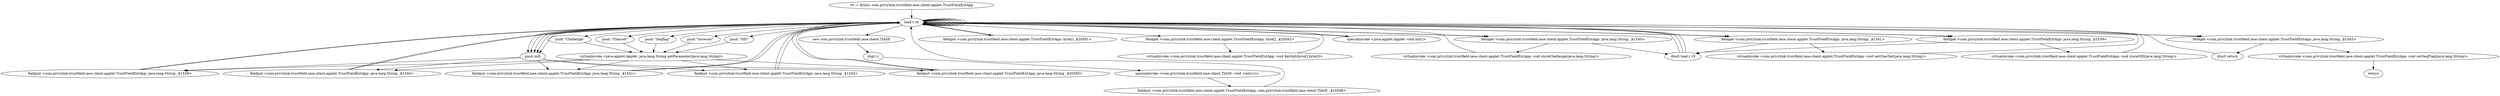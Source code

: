 digraph "" {
    "r0 := @this: com.privylink.trustfield.iase.client.applet.TrustFieldExtApp"
    "load.r r0"
    "r0 := @this: com.privylink.trustfield.iase.client.applet.TrustFieldExtApp"->"load.r r0";
    "push null"
    "load.r r0"->"push null";
    "fieldput <com.privylink.trustfield.iase.client.applet.TrustFieldExtApp: java.lang.String _$1539>"
    "push null"->"fieldput <com.privylink.trustfield.iase.client.applet.TrustFieldExtApp: java.lang.String _$1539>";
    "fieldput <com.privylink.trustfield.iase.client.applet.TrustFieldExtApp: java.lang.String _$1539>"->"load.r r0";
    "load.r r0"->"push null";
    "fieldput <com.privylink.trustfield.iase.client.applet.TrustFieldExtApp: java.lang.String _$1540>"
    "push null"->"fieldput <com.privylink.trustfield.iase.client.applet.TrustFieldExtApp: java.lang.String _$1540>";
    "fieldput <com.privylink.trustfield.iase.client.applet.TrustFieldExtApp: java.lang.String _$1540>"->"load.r r0";
    "load.r r0"->"push null";
    "fieldput <com.privylink.trustfield.iase.client.applet.TrustFieldExtApp: java.lang.String _$1541>"
    "push null"->"fieldput <com.privylink.trustfield.iase.client.applet.TrustFieldExtApp: java.lang.String _$1541>";
    "fieldput <com.privylink.trustfield.iase.client.applet.TrustFieldExtApp: java.lang.String _$1541>"->"load.r r0";
    "load.r r0"->"push null";
    "fieldput <com.privylink.trustfield.iase.client.applet.TrustFieldExtApp: java.lang.String _$1543>"
    "push null"->"fieldput <com.privylink.trustfield.iase.client.applet.TrustFieldExtApp: java.lang.String _$1543>";
    "fieldput <com.privylink.trustfield.iase.client.applet.TrustFieldExtApp: java.lang.String _$1543>"->"load.r r0";
    "load.r r0"->"push null";
    "fieldput <com.privylink.trustfield.iase.client.applet.TrustFieldExtApp: java.lang.String _$20590>"
    "push null"->"fieldput <com.privylink.trustfield.iase.client.applet.TrustFieldExtApp: java.lang.String _$20590>";
    "fieldput <com.privylink.trustfield.iase.client.applet.TrustFieldExtApp: java.lang.String _$20590>"->"load.r r0";
    "load.r r0"->"load.r r0";
    "push \"SID\""
    "load.r r0"->"push \"SID\"";
    "virtualinvoke <java.applet.Applet: java.lang.String getParameter(java.lang.String)>"
    "push \"SID\""->"virtualinvoke <java.applet.Applet: java.lang.String getParameter(java.lang.String)>";
    "virtualinvoke <java.applet.Applet: java.lang.String getParameter(java.lang.String)>"->"fieldput <com.privylink.trustfield.iase.client.applet.TrustFieldExtApp: java.lang.String _$1539>";
    "fieldput <com.privylink.trustfield.iase.client.applet.TrustFieldExtApp: java.lang.String _$1539>"->"load.r r0";
    "load.r r0"->"load.r r0";
    "push \"Challenge\""
    "load.r r0"->"push \"Challenge\"";
    "push \"Challenge\""->"virtualinvoke <java.applet.Applet: java.lang.String getParameter(java.lang.String)>";
    "virtualinvoke <java.applet.Applet: java.lang.String getParameter(java.lang.String)>"->"fieldput <com.privylink.trustfield.iase.client.applet.TrustFieldExtApp: java.lang.String _$1540>";
    "fieldput <com.privylink.trustfield.iase.client.applet.TrustFieldExtApp: java.lang.String _$1540>"->"load.r r0";
    "load.r r0"->"load.r r0";
    "push \"Charset\""
    "load.r r0"->"push \"Charset\"";
    "push \"Charset\""->"virtualinvoke <java.applet.Applet: java.lang.String getParameter(java.lang.String)>";
    "virtualinvoke <java.applet.Applet: java.lang.String getParameter(java.lang.String)>"->"fieldput <com.privylink.trustfield.iase.client.applet.TrustFieldExtApp: java.lang.String _$1541>";
    "fieldput <com.privylink.trustfield.iase.client.applet.TrustFieldExtApp: java.lang.String _$1541>"->"load.r r0";
    "load.r r0"->"load.r r0";
    "push \"Seqflag\""
    "load.r r0"->"push \"Seqflag\"";
    "push \"Seqflag\""->"virtualinvoke <java.applet.Applet: java.lang.String getParameter(java.lang.String)>";
    "virtualinvoke <java.applet.Applet: java.lang.String getParameter(java.lang.String)>"->"fieldput <com.privylink.trustfield.iase.client.applet.TrustFieldExtApp: java.lang.String _$1543>";
    "fieldput <com.privylink.trustfield.iase.client.applet.TrustFieldExtApp: java.lang.String _$1543>"->"load.r r0";
    "load.r r0"->"load.r r0";
    "push \"browser\""
    "load.r r0"->"push \"browser\"";
    "push \"browser\""->"virtualinvoke <java.applet.Applet: java.lang.String getParameter(java.lang.String)>";
    "virtualinvoke <java.applet.Applet: java.lang.String getParameter(java.lang.String)>"->"fieldput <com.privylink.trustfield.iase.client.applet.TrustFieldExtApp: java.lang.String _$20590>";
    "fieldput <com.privylink.trustfield.iase.client.applet.TrustFieldExtApp: java.lang.String _$20590>"->"load.r r0";
    "new com.privylink.trustfield.iase.client.TIASE"
    "load.r r0"->"new com.privylink.trustfield.iase.client.TIASE";
    "dup1.r"
    "new com.privylink.trustfield.iase.client.TIASE"->"dup1.r";
    "specialinvoke <com.privylink.trustfield.iase.client.TIASE: void <init>()>"
    "dup1.r"->"specialinvoke <com.privylink.trustfield.iase.client.TIASE: void <init>()>";
    "fieldput <com.privylink.trustfield.iase.client.applet.TrustFieldExtApp: com.privylink.trustfield.iase.client.TIASE _$20588>"
    "specialinvoke <com.privylink.trustfield.iase.client.TIASE: void <init>()>"->"fieldput <com.privylink.trustfield.iase.client.applet.TrustFieldExtApp: com.privylink.trustfield.iase.client.TIASE _$20588>";
    "fieldput <com.privylink.trustfield.iase.client.applet.TrustFieldExtApp: com.privylink.trustfield.iase.client.TIASE _$20588>"->"load.r r0";
    "load.r r0"->"load.r r0";
    "fieldget <com.privylink.trustfield.iase.client.applet.TrustFieldExtApp: byte[] _$20591>"
    "load.r r0"->"fieldget <com.privylink.trustfield.iase.client.applet.TrustFieldExtApp: byte[] _$20591>";
    "fieldget <com.privylink.trustfield.iase.client.applet.TrustFieldExtApp: byte[] _$20591>"->"load.r r0";
    "fieldget <com.privylink.trustfield.iase.client.applet.TrustFieldExtApp: byte[] _$20592>"
    "load.r r0"->"fieldget <com.privylink.trustfield.iase.client.applet.TrustFieldExtApp: byte[] _$20592>";
    "virtualinvoke <com.privylink.trustfield.iase.client.applet.TrustFieldExtApp: void KeyInit(byte[],byte[])>"
    "fieldget <com.privylink.trustfield.iase.client.applet.TrustFieldExtApp: byte[] _$20592>"->"virtualinvoke <com.privylink.trustfield.iase.client.applet.TrustFieldExtApp: void KeyInit(byte[],byte[])>";
    "virtualinvoke <com.privylink.trustfield.iase.client.applet.TrustFieldExtApp: void KeyInit(byte[],byte[])>"->"load.r r0";
    "specialinvoke <java.applet.Applet: void init()>"
    "load.r r0"->"specialinvoke <java.applet.Applet: void init()>";
    "specialinvoke <java.applet.Applet: void init()>"->"load.r r0";
    "fieldget <com.privylink.trustfield.iase.client.applet.TrustFieldExtApp: java.lang.String _$1539>"
    "load.r r0"->"fieldget <com.privylink.trustfield.iase.client.applet.TrustFieldExtApp: java.lang.String _$1539>";
    "ifnull load.r r0"
    "fieldget <com.privylink.trustfield.iase.client.applet.TrustFieldExtApp: java.lang.String _$1539>"->"ifnull load.r r0";
    "ifnull load.r r0"->"load.r r0";
    "load.r r0"->"load.r r0";
    "load.r r0"->"fieldget <com.privylink.trustfield.iase.client.applet.TrustFieldExtApp: java.lang.String _$1539>";
    "virtualinvoke <com.privylink.trustfield.iase.client.applet.TrustFieldExtApp: void storeSID(java.lang.String)>"
    "fieldget <com.privylink.trustfield.iase.client.applet.TrustFieldExtApp: java.lang.String _$1539>"->"virtualinvoke <com.privylink.trustfield.iase.client.applet.TrustFieldExtApp: void storeSID(java.lang.String)>";
    "virtualinvoke <com.privylink.trustfield.iase.client.applet.TrustFieldExtApp: void storeSID(java.lang.String)>"->"load.r r0";
    "fieldget <com.privylink.trustfield.iase.client.applet.TrustFieldExtApp: java.lang.String _$1540>"
    "load.r r0"->"fieldget <com.privylink.trustfield.iase.client.applet.TrustFieldExtApp: java.lang.String _$1540>";
    "fieldget <com.privylink.trustfield.iase.client.applet.TrustFieldExtApp: java.lang.String _$1540>"->"ifnull load.r r0";
    "ifnull load.r r0"->"load.r r0";
    "load.r r0"->"load.r r0";
    "load.r r0"->"fieldget <com.privylink.trustfield.iase.client.applet.TrustFieldExtApp: java.lang.String _$1540>";
    "virtualinvoke <com.privylink.trustfield.iase.client.applet.TrustFieldExtApp: void storeChallenge(java.lang.String)>"
    "fieldget <com.privylink.trustfield.iase.client.applet.TrustFieldExtApp: java.lang.String _$1540>"->"virtualinvoke <com.privylink.trustfield.iase.client.applet.TrustFieldExtApp: void storeChallenge(java.lang.String)>";
    "virtualinvoke <com.privylink.trustfield.iase.client.applet.TrustFieldExtApp: void storeChallenge(java.lang.String)>"->"load.r r0";
    "fieldget <com.privylink.trustfield.iase.client.applet.TrustFieldExtApp: java.lang.String _$1541>"
    "load.r r0"->"fieldget <com.privylink.trustfield.iase.client.applet.TrustFieldExtApp: java.lang.String _$1541>";
    "fieldget <com.privylink.trustfield.iase.client.applet.TrustFieldExtApp: java.lang.String _$1541>"->"ifnull load.r r0";
    "ifnull load.r r0"->"load.r r0";
    "load.r r0"->"load.r r0";
    "load.r r0"->"fieldget <com.privylink.trustfield.iase.client.applet.TrustFieldExtApp: java.lang.String _$1541>";
    "virtualinvoke <com.privylink.trustfield.iase.client.applet.TrustFieldExtApp: void setCharSet(java.lang.String)>"
    "fieldget <com.privylink.trustfield.iase.client.applet.TrustFieldExtApp: java.lang.String _$1541>"->"virtualinvoke <com.privylink.trustfield.iase.client.applet.TrustFieldExtApp: void setCharSet(java.lang.String)>";
    "virtualinvoke <com.privylink.trustfield.iase.client.applet.TrustFieldExtApp: void setCharSet(java.lang.String)>"->"load.r r0";
    "fieldget <com.privylink.trustfield.iase.client.applet.TrustFieldExtApp: java.lang.String _$1543>"
    "load.r r0"->"fieldget <com.privylink.trustfield.iase.client.applet.TrustFieldExtApp: java.lang.String _$1543>";
    "ifnull return"
    "fieldget <com.privylink.trustfield.iase.client.applet.TrustFieldExtApp: java.lang.String _$1543>"->"ifnull return";
    "ifnull return"->"load.r r0";
    "load.r r0"->"load.r r0";
    "load.r r0"->"fieldget <com.privylink.trustfield.iase.client.applet.TrustFieldExtApp: java.lang.String _$1543>";
    "virtualinvoke <com.privylink.trustfield.iase.client.applet.TrustFieldExtApp: void setSeqFlag(java.lang.String)>"
    "fieldget <com.privylink.trustfield.iase.client.applet.TrustFieldExtApp: java.lang.String _$1543>"->"virtualinvoke <com.privylink.trustfield.iase.client.applet.TrustFieldExtApp: void setSeqFlag(java.lang.String)>";
    "return"
    "virtualinvoke <com.privylink.trustfield.iase.client.applet.TrustFieldExtApp: void setSeqFlag(java.lang.String)>"->"return";
}
